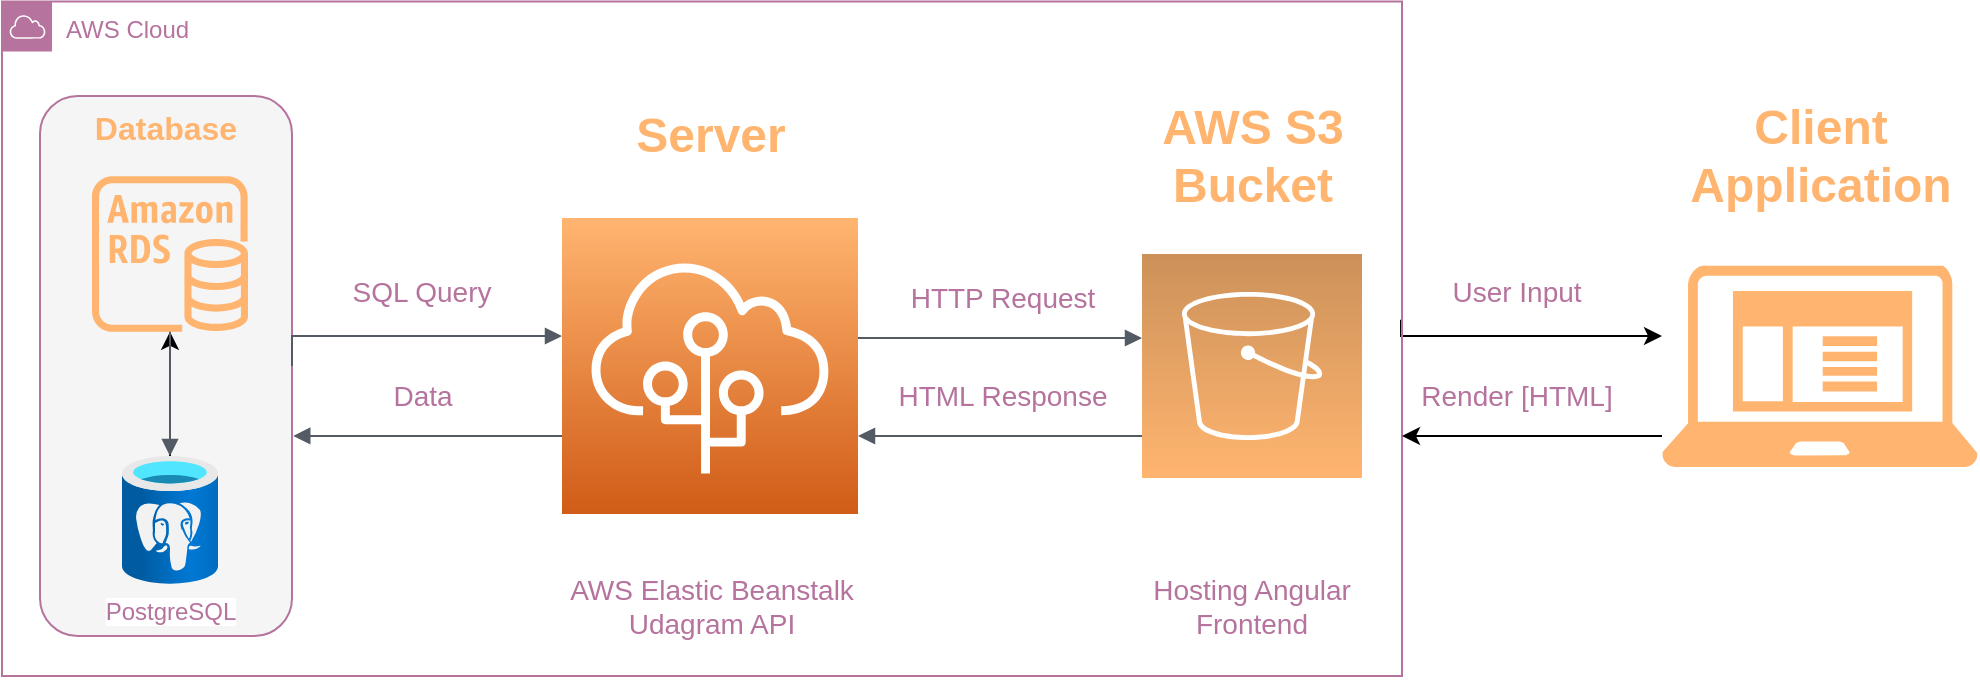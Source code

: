 <mxfile version="17.4.2" type="github"><diagram id="eKjXS5ZciZS7_mjE_uqr" name="Page-1"><mxGraphModel dx="1038" dy="579" grid="1" gridSize="10" guides="1" tooltips="1" connect="1" arrows="1" fold="1" page="1" pageScale="1" pageWidth="827" pageHeight="1169" math="0" shadow="0"><root><mxCell id="0"/><mxCell id="1" parent="0"/><mxCell id="D4uoNXDS_Wta9z9oLo5z-11" value="" style="group" vertex="1" connectable="0" parent="1"><mxGeometry x="89" y="150" width="126" height="270" as="geometry"/></mxCell><mxCell id="D4uoNXDS_Wta9z9oLo5z-7" value="Database" style="dashed=0;verticalAlign=top;fontStyle=1;fillColor=#f5f5f5;fontColor=#FFB570;strokeColor=#B5739D;rounded=1;fontSize=16;" vertex="1" parent="D4uoNXDS_Wta9z9oLo5z-11"><mxGeometry width="126" height="270" as="geometry"/></mxCell><mxCell id="D4uoNXDS_Wta9z9oLo5z-1" value="" style="sketch=0;outlineConnect=0;fillColor=#FFB570;strokeColor=#b85450;dashed=0;verticalLabelPosition=bottom;verticalAlign=top;align=center;html=1;fontSize=12;fontStyle=0;aspect=fixed;pointerEvents=1;shape=mxgraph.aws4.rds_instance;" vertex="1" parent="D4uoNXDS_Wta9z9oLo5z-11"><mxGeometry x="26" y="40" width="78" height="78" as="geometry"/></mxCell><mxCell id="D4uoNXDS_Wta9z9oLo5z-49" value="" style="edgeStyle=orthogonalEdgeStyle;rounded=0;orthogonalLoop=1;jettySize=auto;html=1;fontSize=16;fontColor=#B5739D;" edge="1" parent="D4uoNXDS_Wta9z9oLo5z-11" source="D4uoNXDS_Wta9z9oLo5z-2" target="D4uoNXDS_Wta9z9oLo5z-1"><mxGeometry relative="1" as="geometry"/></mxCell><mxCell id="D4uoNXDS_Wta9z9oLo5z-2" value="&lt;font color=&quot;#b5739d&quot;&gt;PostgreSQL&lt;/font&gt;" style="aspect=fixed;html=1;points=[];align=center;image;fontSize=12;image=img/lib/azure2/databases/Azure_Database_PostgreSQL_Server.svg;fillColor=#FFB570;" vertex="1" parent="D4uoNXDS_Wta9z9oLo5z-11"><mxGeometry x="41" y="180" width="48" height="64" as="geometry"/></mxCell><mxCell id="D4uoNXDS_Wta9z9oLo5z-3" value="" style="edgeStyle=orthogonalEdgeStyle;html=1;endArrow=none;elbow=vertical;startArrow=block;startFill=1;strokeColor=#545B64;rounded=0;" edge="1" parent="D4uoNXDS_Wta9z9oLo5z-11" source="D4uoNXDS_Wta9z9oLo5z-2" target="D4uoNXDS_Wta9z9oLo5z-1"><mxGeometry width="100" relative="1" as="geometry"><mxPoint x="256" y="150" as="sourcePoint"/><mxPoint x="216" y="100" as="targetPoint"/></mxGeometry></mxCell><mxCell id="D4uoNXDS_Wta9z9oLo5z-14" value="" style="group" vertex="1" connectable="0" parent="1"><mxGeometry x="350" y="150" width="150" height="270" as="geometry"/></mxCell><mxCell id="D4uoNXDS_Wta9z9oLo5z-10" value="" style="sketch=0;points=[[0,0,0],[0.25,0,0],[0.5,0,0],[0.75,0,0],[1,0,0],[0,1,0],[0.25,1,0],[0.5,1,0],[0.75,1,0],[1,1,0],[0,0.25,0],[0,0.5,0],[0,0.75,0],[1,0.25,0],[1,0.5,0],[1,0.75,0]];outlineConnect=0;fontColor=#232F3E;gradientColor=#FFB570;gradientDirection=north;fillColor=#D05C17;strokeColor=#ffffff;dashed=0;verticalLabelPosition=bottom;verticalAlign=top;align=center;html=1;fontSize=12;fontStyle=0;aspect=fixed;shape=mxgraph.aws4.resourceIcon;resIcon=mxgraph.aws4.elastic_beanstalk;rounded=1;" vertex="1" parent="D4uoNXDS_Wta9z9oLo5z-14"><mxGeometry y="61" width="148" height="148" as="geometry"/></mxCell><mxCell id="D4uoNXDS_Wta9z9oLo5z-12" value="Server" style="text;strokeColor=none;fillColor=none;html=1;fontSize=24;fontStyle=1;verticalAlign=middle;align=center;rounded=1;fontColor=#FFB570;" vertex="1" parent="D4uoNXDS_Wta9z9oLo5z-14"><mxGeometry x="24" width="100" height="40" as="geometry"/></mxCell><mxCell id="D4uoNXDS_Wta9z9oLo5z-13" value="AWS Elastic Beanstalk&lt;br style=&quot;font-size: 14px;&quot;&gt;Udagram API" style="text;html=1;strokeColor=none;fillColor=none;align=center;verticalAlign=middle;whiteSpace=wrap;rounded=0;fontSize=14;fontColor=#B5739D;" vertex="1" parent="D4uoNXDS_Wta9z9oLo5z-14"><mxGeometry y="240" width="150" height="30" as="geometry"/></mxCell><mxCell id="D4uoNXDS_Wta9z9oLo5z-19" value="" style="group" vertex="1" connectable="0" parent="1"><mxGeometry x="640" y="160" width="110" height="260" as="geometry"/></mxCell><mxCell id="D4uoNXDS_Wta9z9oLo5z-15" value="" style="sketch=0;pointerEvents=1;shadow=0;dashed=0;html=1;strokeColor=#FFFFFF;fillColor=#CC9159;labelPosition=center;verticalLabelPosition=bottom;verticalAlign=top;align=center;outlineConnect=0;shape=mxgraph.veeam2.aws_s3;rounded=1;fontSize=14;gradientColor=#FFB570;" vertex="1" parent="D4uoNXDS_Wta9z9oLo5z-19"><mxGeometry y="69" width="110" height="112" as="geometry"/></mxCell><mxCell id="D4uoNXDS_Wta9z9oLo5z-16" value="AWS S3 &lt;br&gt;Bucket" style="text;strokeColor=none;fillColor=none;html=1;fontSize=24;fontStyle=1;verticalAlign=middle;align=center;rounded=1;fontColor=#FFB570;" vertex="1" parent="D4uoNXDS_Wta9z9oLo5z-19"><mxGeometry x="5" width="100" height="40" as="geometry"/></mxCell><mxCell id="D4uoNXDS_Wta9z9oLo5z-17" value="Hosting Angular Frontend" style="text;html=1;strokeColor=none;fillColor=none;align=center;verticalAlign=middle;whiteSpace=wrap;rounded=0;fontSize=14;fontColor=#B5739D;" vertex="1" parent="D4uoNXDS_Wta9z9oLo5z-19"><mxGeometry y="230" width="110" height="30" as="geometry"/></mxCell><mxCell id="D4uoNXDS_Wta9z9oLo5z-21" value="" style="group" vertex="1" connectable="0" parent="1"><mxGeometry x="900" y="160" width="157.81" height="175.5" as="geometry"/></mxCell><mxCell id="D4uoNXDS_Wta9z9oLo5z-18" value="" style="sketch=0;aspect=fixed;pointerEvents=1;shadow=0;dashed=0;html=1;strokeColor=none;labelPosition=center;verticalLabelPosition=bottom;verticalAlign=top;align=center;fillColor=#FFB570;shape=mxgraph.mscae.enterprise.client_application;rounded=1;fontSize=14;fontColor=#B5739D;" vertex="1" parent="D4uoNXDS_Wta9z9oLo5z-21"><mxGeometry y="74.5" width="157.81" height="101" as="geometry"/></mxCell><mxCell id="D4uoNXDS_Wta9z9oLo5z-20" value="Client&lt;br&gt;Application" style="text;strokeColor=none;fillColor=none;html=1;fontSize=24;fontStyle=1;verticalAlign=middle;align=center;rounded=1;fontColor=#FFB570;" vertex="1" parent="D4uoNXDS_Wta9z9oLo5z-21"><mxGeometry x="28.9" width="100" height="40" as="geometry"/></mxCell><mxCell id="D4uoNXDS_Wta9z9oLo5z-22" value="" style="edgeStyle=orthogonalEdgeStyle;html=1;endArrow=block;elbow=vertical;startArrow=none;endFill=1;strokeColor=#545B64;rounded=0;fontSize=14;fontColor=#FFB570;exitX=1;exitY=0.5;exitDx=0;exitDy=0;" edge="1" parent="1" source="D4uoNXDS_Wta9z9oLo5z-7" target="D4uoNXDS_Wta9z9oLo5z-10"><mxGeometry width="100" relative="1" as="geometry"><mxPoint x="220" y="250" as="sourcePoint"/><mxPoint x="330" y="270" as="targetPoint"/><Array as="points"><mxPoint x="215" y="270"/></Array></mxGeometry></mxCell><mxCell id="D4uoNXDS_Wta9z9oLo5z-23" value="" style="edgeStyle=orthogonalEdgeStyle;html=1;endArrow=none;elbow=vertical;startArrow=block;startFill=1;strokeColor=#545B64;rounded=0;fontSize=14;fontColor=#FFB570;exitX=1.005;exitY=0.611;exitDx=0;exitDy=0;exitPerimeter=0;" edge="1" parent="1"><mxGeometry width="100" relative="1" as="geometry"><mxPoint x="215.63" y="319.97" as="sourcePoint"/><mxPoint x="350" y="320" as="targetPoint"/><Array as="points"><mxPoint x="310" y="320"/><mxPoint x="310" y="320"/></Array></mxGeometry></mxCell><mxCell id="D4uoNXDS_Wta9z9oLo5z-26" value="SQL Query" style="text;html=1;strokeColor=none;fillColor=none;align=center;verticalAlign=middle;whiteSpace=wrap;rounded=0;fontSize=14;fontColor=#B5739D;" vertex="1" parent="1"><mxGeometry x="240" y="232.75" width="80" height="30" as="geometry"/></mxCell><mxCell id="D4uoNXDS_Wta9z9oLo5z-27" value="Data" style="text;html=1;align=center;verticalAlign=middle;resizable=0;points=[];autosize=1;strokeColor=none;fillColor=none;fontSize=14;fontColor=#B5739D;" vertex="1" parent="1"><mxGeometry x="255" y="290" width="50" height="20" as="geometry"/></mxCell><mxCell id="D4uoNXDS_Wta9z9oLo5z-38" value="" style="edgeStyle=orthogonalEdgeStyle;rounded=0;orthogonalLoop=1;jettySize=auto;html=1;fontSize=16;fontColor=#B5739D;" edge="1" parent="1" target="D4uoNXDS_Wta9z9oLo5z-18"><mxGeometry relative="1" as="geometry"><mxPoint x="769.5" y="261.89" as="sourcePoint"/><mxPoint x="880" y="270" as="targetPoint"/><Array as="points"><mxPoint x="770" y="270"/></Array></mxGeometry></mxCell><mxCell id="D4uoNXDS_Wta9z9oLo5z-29" value="AWS Cloud" style="points=[[0,0],[0.25,0],[0.5,0],[0.75,0],[1,0],[1,0.25],[1,0.5],[1,0.75],[1,1],[0.75,1],[0.5,1],[0.25,1],[0,1],[0,0.75],[0,0.5],[0,0.25]];outlineConnect=0;gradientColor=none;html=1;whiteSpace=wrap;fontSize=12;fontStyle=0;container=1;pointerEvents=0;collapsible=0;recursiveResize=0;shape=mxgraph.aws4.group;grIcon=mxgraph.aws4.group_aws_cloud;strokeColor=#B5739D;fillColor=none;verticalAlign=top;align=left;spacingLeft=30;fontColor=#B5739D;dashed=0;rounded=1;" vertex="1" parent="1"><mxGeometry x="70" y="102.75" width="700" height="337.25" as="geometry"/></mxCell><mxCell id="D4uoNXDS_Wta9z9oLo5z-36" value="HTML Response" style="edgeLabel;html=1;align=center;verticalAlign=middle;resizable=0;points=[];fontSize=14;fontColor=#B5739D;" vertex="1" connectable="0" parent="D4uoNXDS_Wta9z9oLo5z-29"><mxGeometry x="500" y="197.25" as="geometry"/></mxCell><mxCell id="D4uoNXDS_Wta9z9oLo5z-32" value="" style="edgeStyle=orthogonalEdgeStyle;html=1;endArrow=block;elbow=vertical;startArrow=none;endFill=1;strokeColor=#545B64;rounded=0;fontSize=14;fontColor=#B5739D;" edge="1" parent="1" source="D4uoNXDS_Wta9z9oLo5z-10" target="D4uoNXDS_Wta9z9oLo5z-15"><mxGeometry width="100" relative="1" as="geometry"><mxPoint x="530" y="270.88" as="sourcePoint"/><mxPoint x="630" y="270.88" as="targetPoint"/><Array as="points"><mxPoint x="540" y="271"/><mxPoint x="540" y="271"/></Array></mxGeometry></mxCell><mxCell id="D4uoNXDS_Wta9z9oLo5z-33" value="HTTP Request" style="edgeLabel;html=1;align=center;verticalAlign=middle;resizable=0;points=[];fontSize=14;fontColor=#B5739D;" vertex="1" connectable="0" parent="D4uoNXDS_Wta9z9oLo5z-32"><mxGeometry x="0.166" relative="1" as="geometry"><mxPoint x="-11" y="-20" as="offset"/></mxGeometry></mxCell><mxCell id="D4uoNXDS_Wta9z9oLo5z-39" value="User Input" style="edgeLabel;html=1;align=center;verticalAlign=middle;resizable=0;points=[];fontSize=14;fontColor=#B5739D;" vertex="1" connectable="0" parent="D4uoNXDS_Wta9z9oLo5z-32"><mxGeometry x="0.166" relative="1" as="geometry"><mxPoint x="246" y="-23" as="offset"/></mxGeometry></mxCell><mxCell id="D4uoNXDS_Wta9z9oLo5z-43" value="Render [HTML]" style="edgeLabel;html=1;align=center;verticalAlign=middle;resizable=0;points=[];fontSize=14;fontColor=#B5739D;" vertex="1" connectable="0" parent="D4uoNXDS_Wta9z9oLo5z-32"><mxGeometry x="0.166" relative="1" as="geometry"><mxPoint x="246" y="29" as="offset"/></mxGeometry></mxCell><mxCell id="D4uoNXDS_Wta9z9oLo5z-35" value="" style="edgeStyle=orthogonalEdgeStyle;html=1;endArrow=none;elbow=vertical;startArrow=block;startFill=1;strokeColor=#545B64;rounded=0;fontSize=14;fontColor=#B5739D;" edge="1" parent="1"><mxGeometry width="100" relative="1" as="geometry"><mxPoint x="498" y="320" as="sourcePoint"/><mxPoint x="640" y="320" as="targetPoint"/><Array as="points"/></mxGeometry></mxCell><mxCell id="D4uoNXDS_Wta9z9oLo5z-41" value="" style="edgeStyle=orthogonalEdgeStyle;rounded=0;orthogonalLoop=1;jettySize=auto;html=1;fontSize=16;fontColor=#B5739D;" edge="1" parent="1" source="D4uoNXDS_Wta9z9oLo5z-18" target="D4uoNXDS_Wta9z9oLo5z-29"><mxGeometry relative="1" as="geometry"><mxPoint x="780" y="320" as="targetPoint"/><Array as="points"><mxPoint x="800" y="320"/><mxPoint x="800" y="320"/></Array></mxGeometry></mxCell></root></mxGraphModel></diagram></mxfile>